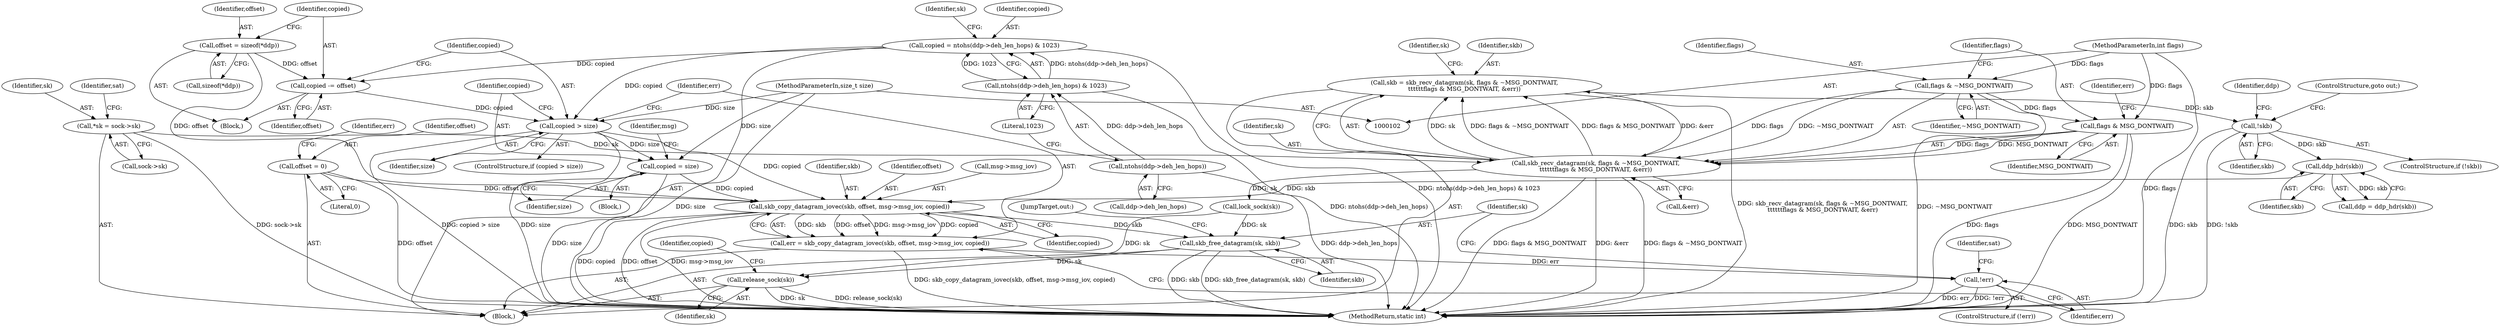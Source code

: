 digraph "0_linux_f3d3342602f8bcbf37d7c46641cb9bca7618eb1c_3@API" {
"1000197" [label="(Call,skb_copy_datagram_iovec(skb, offset, msg->msg_iov, copied))"];
"1000157" [label="(Call,ddp_hdr(skb))"];
"1000152" [label="(Call,!skb)"];
"1000137" [label="(Call,skb = skb_recv_datagram(sk, flags & ~MSG_DONTWAIT,\n\t\t\t\t\t\tflags & MSG_DONTWAIT, &err))"];
"1000139" [label="(Call,skb_recv_datagram(sk, flags & ~MSG_DONTWAIT,\n\t\t\t\t\t\tflags & MSG_DONTWAIT, &err))"];
"1000110" [label="(Call,*sk = sock->sk)"];
"1000141" [label="(Call,flags & ~MSG_DONTWAIT)"];
"1000107" [label="(MethodParameterIn,int flags)"];
"1000144" [label="(Call,flags & MSG_DONTWAIT)"];
"1000129" [label="(Call,offset = 0)"];
"1000174" [label="(Call,offset = sizeof(*ddp))"];
"1000187" [label="(Call,copied = size)"];
"1000183" [label="(Call,copied > size)"];
"1000159" [label="(Call,copied = ntohs(ddp->deh_len_hops) & 1023)"];
"1000161" [label="(Call,ntohs(ddp->deh_len_hops) & 1023)"];
"1000162" [label="(Call,ntohs(ddp->deh_len_hops))"];
"1000179" [label="(Call,copied -= offset)"];
"1000106" [label="(MethodParameterIn,size_t size)"];
"1000195" [label="(Call,err = skb_copy_datagram_iovec(skb, offset, msg->msg_iov, copied))"];
"1000205" [label="(Call,!err)"];
"1000248" [label="(Call,skb_free_datagram(sk, skb))"];
"1000252" [label="(Call,release_sock(sk))"];
"1000199" [label="(Identifier,offset)"];
"1000142" [label="(Identifier,flags)"];
"1000253" [label="(Identifier,sk)"];
"1000255" [label="(MethodReturn,static int)"];
"1000183" [label="(Call,copied > size)"];
"1000149" [label="(Call,lock_sock(sk))"];
"1000129" [label="(Call,offset = 0)"];
"1000139" [label="(Call,skb_recv_datagram(sk, flags & ~MSG_DONTWAIT,\n\t\t\t\t\t\tflags & MSG_DONTWAIT, &err))"];
"1000111" [label="(Identifier,sk)"];
"1000200" [label="(Call,msg->msg_iov)"];
"1000158" [label="(Identifier,skb)"];
"1000130" [label="(Identifier,offset)"];
"1000175" [label="(Identifier,offset)"];
"1000161" [label="(Call,ntohs(ddp->deh_len_hops) & 1023)"];
"1000170" [label="(Identifier,sk)"];
"1000251" [label="(JumpTarget,out:)"];
"1000254" [label="(Identifier,copied)"];
"1000163" [label="(Call,ddp->deh_len_hops)"];
"1000160" [label="(Identifier,copied)"];
"1000106" [label="(MethodParameterIn,size_t size)"];
"1000159" [label="(Call,copied = ntohs(ddp->deh_len_hops) & 1023)"];
"1000203" [label="(Identifier,copied)"];
"1000162" [label="(Call,ntohs(ddp->deh_len_hops))"];
"1000156" [label="(Identifier,ddp)"];
"1000148" [label="(Identifier,err)"];
"1000157" [label="(Call,ddp_hdr(skb))"];
"1000143" [label="(Identifier,~MSG_DONTWAIT)"];
"1000180" [label="(Identifier,copied)"];
"1000134" [label="(Identifier,err)"];
"1000249" [label="(Identifier,sk)"];
"1000155" [label="(Call,ddp = ddp_hdr(skb))"];
"1000140" [label="(Identifier,sk)"];
"1000144" [label="(Call,flags & MSG_DONTWAIT)"];
"1000173" [label="(Block,)"];
"1000189" [label="(Identifier,size)"];
"1000206" [label="(Identifier,err)"];
"1000147" [label="(Call,&err)"];
"1000117" [label="(Identifier,sat)"];
"1000141" [label="(Call,flags & ~MSG_DONTWAIT)"];
"1000174" [label="(Call,offset = sizeof(*ddp))"];
"1000110" [label="(Call,*sk = sock->sk)"];
"1000150" [label="(Identifier,sk)"];
"1000176" [label="(Call,sizeof(*ddp))"];
"1000186" [label="(Block,)"];
"1000185" [label="(Identifier,size)"];
"1000181" [label="(Identifier,offset)"];
"1000198" [label="(Identifier,skb)"];
"1000248" [label="(Call,skb_free_datagram(sk, skb))"];
"1000166" [label="(Literal,1023)"];
"1000209" [label="(Identifier,sat)"];
"1000252" [label="(Call,release_sock(sk))"];
"1000187" [label="(Call,copied = size)"];
"1000107" [label="(MethodParameterIn,int flags)"];
"1000188" [label="(Identifier,copied)"];
"1000192" [label="(Identifier,msg)"];
"1000184" [label="(Identifier,copied)"];
"1000196" [label="(Identifier,err)"];
"1000152" [label="(Call,!skb)"];
"1000138" [label="(Identifier,skb)"];
"1000204" [label="(ControlStructure,if (!err))"];
"1000205" [label="(Call,!err)"];
"1000154" [label="(ControlStructure,goto out;)"];
"1000112" [label="(Call,sock->sk)"];
"1000131" [label="(Literal,0)"];
"1000250" [label="(Identifier,skb)"];
"1000182" [label="(ControlStructure,if (copied > size))"];
"1000197" [label="(Call,skb_copy_datagram_iovec(skb, offset, msg->msg_iov, copied))"];
"1000137" [label="(Call,skb = skb_recv_datagram(sk, flags & ~MSG_DONTWAIT,\n\t\t\t\t\t\tflags & MSG_DONTWAIT, &err))"];
"1000195" [label="(Call,err = skb_copy_datagram_iovec(skb, offset, msg->msg_iov, copied))"];
"1000146" [label="(Identifier,MSG_DONTWAIT)"];
"1000108" [label="(Block,)"];
"1000153" [label="(Identifier,skb)"];
"1000179" [label="(Call,copied -= offset)"];
"1000145" [label="(Identifier,flags)"];
"1000151" [label="(ControlStructure,if (!skb))"];
"1000197" -> "1000195"  [label="AST: "];
"1000197" -> "1000203"  [label="CFG: "];
"1000198" -> "1000197"  [label="AST: "];
"1000199" -> "1000197"  [label="AST: "];
"1000200" -> "1000197"  [label="AST: "];
"1000203" -> "1000197"  [label="AST: "];
"1000195" -> "1000197"  [label="CFG: "];
"1000197" -> "1000255"  [label="DDG: msg->msg_iov"];
"1000197" -> "1000255"  [label="DDG: copied"];
"1000197" -> "1000255"  [label="DDG: offset"];
"1000197" -> "1000195"  [label="DDG: skb"];
"1000197" -> "1000195"  [label="DDG: offset"];
"1000197" -> "1000195"  [label="DDG: msg->msg_iov"];
"1000197" -> "1000195"  [label="DDG: copied"];
"1000157" -> "1000197"  [label="DDG: skb"];
"1000129" -> "1000197"  [label="DDG: offset"];
"1000174" -> "1000197"  [label="DDG: offset"];
"1000187" -> "1000197"  [label="DDG: copied"];
"1000183" -> "1000197"  [label="DDG: copied"];
"1000197" -> "1000248"  [label="DDG: skb"];
"1000157" -> "1000155"  [label="AST: "];
"1000157" -> "1000158"  [label="CFG: "];
"1000158" -> "1000157"  [label="AST: "];
"1000155" -> "1000157"  [label="CFG: "];
"1000157" -> "1000155"  [label="DDG: skb"];
"1000152" -> "1000157"  [label="DDG: skb"];
"1000152" -> "1000151"  [label="AST: "];
"1000152" -> "1000153"  [label="CFG: "];
"1000153" -> "1000152"  [label="AST: "];
"1000154" -> "1000152"  [label="CFG: "];
"1000156" -> "1000152"  [label="CFG: "];
"1000152" -> "1000255"  [label="DDG: skb"];
"1000152" -> "1000255"  [label="DDG: !skb"];
"1000137" -> "1000152"  [label="DDG: skb"];
"1000137" -> "1000108"  [label="AST: "];
"1000137" -> "1000139"  [label="CFG: "];
"1000138" -> "1000137"  [label="AST: "];
"1000139" -> "1000137"  [label="AST: "];
"1000150" -> "1000137"  [label="CFG: "];
"1000137" -> "1000255"  [label="DDG: skb_recv_datagram(sk, flags & ~MSG_DONTWAIT,\n\t\t\t\t\t\tflags & MSG_DONTWAIT, &err)"];
"1000139" -> "1000137"  [label="DDG: sk"];
"1000139" -> "1000137"  [label="DDG: flags & ~MSG_DONTWAIT"];
"1000139" -> "1000137"  [label="DDG: flags & MSG_DONTWAIT"];
"1000139" -> "1000137"  [label="DDG: &err"];
"1000139" -> "1000147"  [label="CFG: "];
"1000140" -> "1000139"  [label="AST: "];
"1000141" -> "1000139"  [label="AST: "];
"1000144" -> "1000139"  [label="AST: "];
"1000147" -> "1000139"  [label="AST: "];
"1000139" -> "1000255"  [label="DDG: flags & ~MSG_DONTWAIT"];
"1000139" -> "1000255"  [label="DDG: flags & MSG_DONTWAIT"];
"1000139" -> "1000255"  [label="DDG: &err"];
"1000110" -> "1000139"  [label="DDG: sk"];
"1000141" -> "1000139"  [label="DDG: flags"];
"1000141" -> "1000139"  [label="DDG: ~MSG_DONTWAIT"];
"1000144" -> "1000139"  [label="DDG: flags"];
"1000144" -> "1000139"  [label="DDG: MSG_DONTWAIT"];
"1000139" -> "1000149"  [label="DDG: sk"];
"1000110" -> "1000108"  [label="AST: "];
"1000110" -> "1000112"  [label="CFG: "];
"1000111" -> "1000110"  [label="AST: "];
"1000112" -> "1000110"  [label="AST: "];
"1000117" -> "1000110"  [label="CFG: "];
"1000110" -> "1000255"  [label="DDG: sock->sk"];
"1000141" -> "1000143"  [label="CFG: "];
"1000142" -> "1000141"  [label="AST: "];
"1000143" -> "1000141"  [label="AST: "];
"1000145" -> "1000141"  [label="CFG: "];
"1000141" -> "1000255"  [label="DDG: ~MSG_DONTWAIT"];
"1000107" -> "1000141"  [label="DDG: flags"];
"1000141" -> "1000144"  [label="DDG: flags"];
"1000107" -> "1000102"  [label="AST: "];
"1000107" -> "1000255"  [label="DDG: flags"];
"1000107" -> "1000144"  [label="DDG: flags"];
"1000144" -> "1000146"  [label="CFG: "];
"1000145" -> "1000144"  [label="AST: "];
"1000146" -> "1000144"  [label="AST: "];
"1000148" -> "1000144"  [label="CFG: "];
"1000144" -> "1000255"  [label="DDG: flags"];
"1000144" -> "1000255"  [label="DDG: MSG_DONTWAIT"];
"1000129" -> "1000108"  [label="AST: "];
"1000129" -> "1000131"  [label="CFG: "];
"1000130" -> "1000129"  [label="AST: "];
"1000131" -> "1000129"  [label="AST: "];
"1000134" -> "1000129"  [label="CFG: "];
"1000129" -> "1000255"  [label="DDG: offset"];
"1000174" -> "1000173"  [label="AST: "];
"1000174" -> "1000176"  [label="CFG: "];
"1000175" -> "1000174"  [label="AST: "];
"1000176" -> "1000174"  [label="AST: "];
"1000180" -> "1000174"  [label="CFG: "];
"1000174" -> "1000179"  [label="DDG: offset"];
"1000187" -> "1000186"  [label="AST: "];
"1000187" -> "1000189"  [label="CFG: "];
"1000188" -> "1000187"  [label="AST: "];
"1000189" -> "1000187"  [label="AST: "];
"1000192" -> "1000187"  [label="CFG: "];
"1000187" -> "1000255"  [label="DDG: size"];
"1000183" -> "1000187"  [label="DDG: size"];
"1000106" -> "1000187"  [label="DDG: size"];
"1000183" -> "1000182"  [label="AST: "];
"1000183" -> "1000185"  [label="CFG: "];
"1000184" -> "1000183"  [label="AST: "];
"1000185" -> "1000183"  [label="AST: "];
"1000188" -> "1000183"  [label="CFG: "];
"1000196" -> "1000183"  [label="CFG: "];
"1000183" -> "1000255"  [label="DDG: size"];
"1000183" -> "1000255"  [label="DDG: copied > size"];
"1000159" -> "1000183"  [label="DDG: copied"];
"1000179" -> "1000183"  [label="DDG: copied"];
"1000106" -> "1000183"  [label="DDG: size"];
"1000159" -> "1000108"  [label="AST: "];
"1000159" -> "1000161"  [label="CFG: "];
"1000160" -> "1000159"  [label="AST: "];
"1000161" -> "1000159"  [label="AST: "];
"1000170" -> "1000159"  [label="CFG: "];
"1000159" -> "1000255"  [label="DDG: ntohs(ddp->deh_len_hops) & 1023"];
"1000161" -> "1000159"  [label="DDG: ntohs(ddp->deh_len_hops)"];
"1000161" -> "1000159"  [label="DDG: 1023"];
"1000159" -> "1000179"  [label="DDG: copied"];
"1000161" -> "1000166"  [label="CFG: "];
"1000162" -> "1000161"  [label="AST: "];
"1000166" -> "1000161"  [label="AST: "];
"1000161" -> "1000255"  [label="DDG: ntohs(ddp->deh_len_hops)"];
"1000162" -> "1000161"  [label="DDG: ddp->deh_len_hops"];
"1000162" -> "1000163"  [label="CFG: "];
"1000163" -> "1000162"  [label="AST: "];
"1000166" -> "1000162"  [label="CFG: "];
"1000162" -> "1000255"  [label="DDG: ddp->deh_len_hops"];
"1000179" -> "1000173"  [label="AST: "];
"1000179" -> "1000181"  [label="CFG: "];
"1000180" -> "1000179"  [label="AST: "];
"1000181" -> "1000179"  [label="AST: "];
"1000184" -> "1000179"  [label="CFG: "];
"1000106" -> "1000102"  [label="AST: "];
"1000106" -> "1000255"  [label="DDG: size"];
"1000195" -> "1000108"  [label="AST: "];
"1000196" -> "1000195"  [label="AST: "];
"1000206" -> "1000195"  [label="CFG: "];
"1000195" -> "1000255"  [label="DDG: skb_copy_datagram_iovec(skb, offset, msg->msg_iov, copied)"];
"1000195" -> "1000205"  [label="DDG: err"];
"1000205" -> "1000204"  [label="AST: "];
"1000205" -> "1000206"  [label="CFG: "];
"1000206" -> "1000205"  [label="AST: "];
"1000209" -> "1000205"  [label="CFG: "];
"1000249" -> "1000205"  [label="CFG: "];
"1000205" -> "1000255"  [label="DDG: err"];
"1000205" -> "1000255"  [label="DDG: !err"];
"1000248" -> "1000108"  [label="AST: "];
"1000248" -> "1000250"  [label="CFG: "];
"1000249" -> "1000248"  [label="AST: "];
"1000250" -> "1000248"  [label="AST: "];
"1000251" -> "1000248"  [label="CFG: "];
"1000248" -> "1000255"  [label="DDG: skb_free_datagram(sk, skb)"];
"1000248" -> "1000255"  [label="DDG: skb"];
"1000149" -> "1000248"  [label="DDG: sk"];
"1000248" -> "1000252"  [label="DDG: sk"];
"1000252" -> "1000108"  [label="AST: "];
"1000252" -> "1000253"  [label="CFG: "];
"1000253" -> "1000252"  [label="AST: "];
"1000254" -> "1000252"  [label="CFG: "];
"1000252" -> "1000255"  [label="DDG: sk"];
"1000252" -> "1000255"  [label="DDG: release_sock(sk)"];
"1000149" -> "1000252"  [label="DDG: sk"];
}
